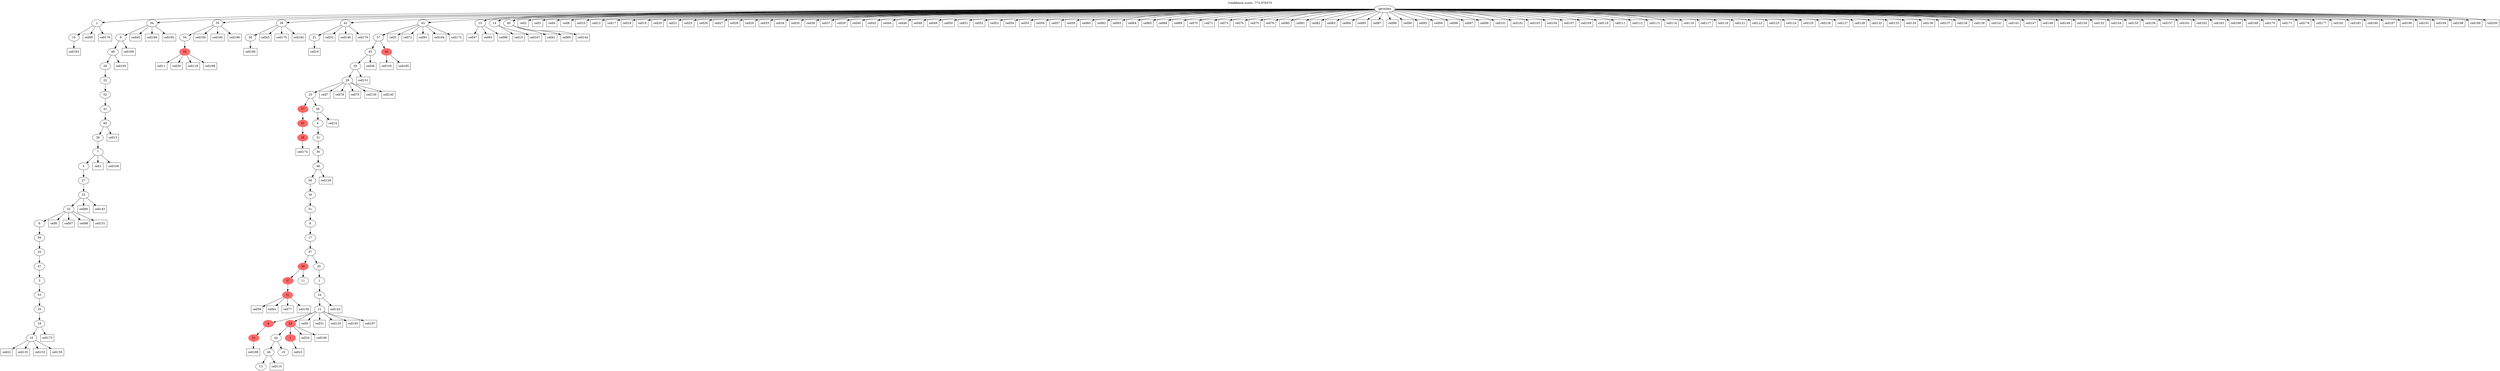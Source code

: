 digraph g {
	"71" -> "72";
	"72" [label="10"];
	"69" -> "70";
	"70" [label="16"];
	"68" -> "69";
	"69" [label="18"];
	"67" -> "68";
	"68" [label="55"];
	"66" -> "67";
	"67" [label="53"];
	"65" -> "66";
	"66" [label="3"];
	"64" -> "65";
	"65" [label="47"];
	"63" -> "64";
	"64" [label="25"];
	"62" -> "63";
	"63" [label="59"];
	"61" -> "62";
	"62" [label="6"];
	"60" -> "61";
	"61" [label="32"];
	"59" -> "60";
	"60" [label="33"];
	"58" -> "59";
	"59" [label="27"];
	"57" -> "58";
	"58" [label="5"];
	"56" -> "57";
	"57" [label="7"];
	"55" -> "56";
	"56" [label="38"];
	"54" -> "55";
	"55" [label="60"];
	"53" -> "54";
	"54" [label="41"];
	"52" -> "53";
	"53" [label="52"];
	"51" -> "52";
	"52" [label="22"];
	"50" -> "51";
	"51" [label="29"];
	"49" -> "50";
	"50" [label="49"];
	"48" -> "49";
	"49" [label="9"];
	"45" -> "46";
	"46" [color=indianred1, style=filled, label="35"];
	"44" -> "45";
	"45" [label="34"];
	"41" -> "42";
	"42" [label="26"];
	"39" -> "40";
	"40" [label="21"];
	"35" -> "36";
	"36" [color=indianred1, style=filled, label="28"];
	"34" -> "35";
	"35" [color=indianred1, style=filled, label="45"];
	"31" -> "32";
	"32" [color=indianred1, style=filled, label="51"];
	"30" -> "31";
	"31" [color=indianred1, style=filled, label="57"];
	"30" -> "33";
	"33" [label="11"];
	"28" -> "29";
	"29" [color=indianred1, style=filled, label="31"];
	"24" -> "25";
	"25" [label="13"];
	"23" -> "24";
	"24" [label="46"];
	"23" -> "26";
	"26" [label="19"];
	"22" -> "23";
	"23" [label="44"];
	"22" -> "27";
	"27" [color=indianred1, style=filled, label="1"];
	"21" -> "22";
	"22" [color=indianred1, style=filled, label="24"];
	"21" -> "28";
	"28" [color=indianred1, style=filled, label="4"];
	"20" -> "21";
	"21" [label="12"];
	"19" -> "20";
	"20" [label="24"];
	"18" -> "19";
	"19" [label="1"];
	"17" -> "18";
	"18" [label="20"];
	"17" -> "30";
	"30" [color=indianred1, style=filled, label="58"];
	"16" -> "17";
	"17" [label="57"];
	"15" -> "16";
	"16" [label="17"];
	"14" -> "15";
	"15" [label="8"];
	"13" -> "14";
	"14" [label="51"];
	"12" -> "13";
	"13" [label="30"];
	"11" -> "12";
	"12" [label="58"];
	"10" -> "11";
	"11" [label="48"];
	"9" -> "10";
	"10" [label="36"];
	"8" -> "9";
	"9" [label="31"];
	"7" -> "8";
	"8" [label="4"];
	"6" -> "7";
	"7" [label="56"];
	"6" -> "34";
	"34" [color=indianred1, style=filled, label="37"];
	"5" -> "6";
	"6" [label="23"];
	"4" -> "5";
	"5" [label="28"];
	"3" -> "4";
	"4" [label="50"];
	"2" -> "3";
	"3" [label="45"];
	"2" -> "37";
	"37" [color=indianred1, style=filled, label="43"];
	"1" -> "2";
	"2" [label="37"];
	"0" -> "1";
	"1" [label="43"];
	"0" -> "38";
	"38" [label="15"];
	"0" -> "39";
	"39" [label="42"];
	"0" -> "41";
	"41" [label="39"];
	"0" -> "43";
	"43" [label="14"];
	"0" -> "44";
	"44" [label="35"];
	"0" -> "47";
	"47" [label="40"];
	"0" -> "48";
	"48" [label="54"];
	"0" -> "71";
	"71" [label="2"];
	"0" [label="germline"];
	"57" -> "cell1";
	"cell1" [shape=box];
	"0" -> "cell2";
	"cell2" [shape=box];
	"0" -> "cell3";
	"cell3" [shape=box];
	"0" -> "cell4";
	"cell4" [shape=box];
	"1" -> "cell5";
	"cell5" [shape=box];
	"61" -> "cell6";
	"cell6" [shape=box];
	"5" -> "cell7";
	"cell7" [shape=box];
	"0" -> "cell8";
	"cell8" [shape=box];
	"21" -> "cell9";
	"cell9" [shape=box];
	"0" -> "cell10";
	"cell10" [shape=box];
	"46" -> "cell11";
	"cell11" [shape=box];
	"0" -> "cell12";
	"cell12" [shape=box];
	"55" -> "cell13";
	"cell13" [shape=box];
	"7" -> "cell14";
	"cell14" [shape=box];
	"43" -> "cell15";
	"cell15" [shape=box];
	"40" -> "cell16";
	"cell16" [shape=box];
	"0" -> "cell17";
	"cell17" [shape=box];
	"0" -> "cell18";
	"cell18" [shape=box];
	"0" -> "cell19";
	"cell19" [shape=box];
	"0" -> "cell20";
	"cell20" [shape=box];
	"0" -> "cell21";
	"cell21" [shape=box];
	"70" -> "cell22";
	"cell22" [shape=box];
	"27" -> "cell23";
	"cell23" [shape=box];
	"22" -> "cell24";
	"cell24" [shape=box];
	"0" -> "cell25";
	"cell25" [shape=box];
	"0" -> "cell26";
	"cell26" [shape=box];
	"0" -> "cell27";
	"cell27" [shape=box];
	"0" -> "cell28";
	"cell28" [shape=box];
	"0" -> "cell29";
	"cell29" [shape=box];
	"46" -> "cell30";
	"cell30" [shape=box];
	"21" -> "cell31";
	"cell31" [shape=box];
	"39" -> "cell32";
	"cell32" [shape=box];
	"0" -> "cell33";
	"cell33" [shape=box];
	"0" -> "cell34";
	"cell34" [shape=box];
	"0" -> "cell35";
	"cell35" [shape=box];
	"0" -> "cell36";
	"cell36" [shape=box];
	"0" -> "cell37";
	"cell37" [shape=box];
	"3" -> "cell38";
	"cell38" [shape=box];
	"0" -> "cell39";
	"cell39" [shape=box];
	"0" -> "cell40";
	"cell40" [shape=box];
	"47" -> "cell41";
	"cell41" [shape=box];
	"0" -> "cell42";
	"cell42" [shape=box];
	"41" -> "cell43";
	"cell43" [shape=box];
	"0" -> "cell44";
	"cell44" [shape=box];
	"48" -> "cell45";
	"cell45" [shape=box];
	"0" -> "cell46";
	"cell46" [shape=box];
	"38" -> "cell47";
	"cell47" [shape=box];
	"0" -> "cell48";
	"cell48" [shape=box];
	"0" -> "cell49";
	"cell49" [shape=box];
	"0" -> "cell50";
	"cell50" [shape=box];
	"0" -> "cell51";
	"cell51" [shape=box];
	"0" -> "cell52";
	"cell52" [shape=box];
	"0" -> "cell53";
	"cell53" [shape=box];
	"0" -> "cell54";
	"cell54" [shape=box];
	"0" -> "cell55";
	"cell55" [shape=box];
	"0" -> "cell56";
	"cell56" [shape=box];
	"0" -> "cell57";
	"cell57" [shape=box];
	"32" -> "cell58";
	"cell58" [shape=box];
	"0" -> "cell59";
	"cell59" [shape=box];
	"0" -> "cell60";
	"cell60" [shape=box];
	"32" -> "cell61";
	"cell61" [shape=box];
	"0" -> "cell62";
	"cell62" [shape=box];
	"0" -> "cell63";
	"cell63" [shape=box];
	"0" -> "cell64";
	"cell64" [shape=box];
	"0" -> "cell65";
	"cell65" [shape=box];
	"47" -> "cell66";
	"cell66" [shape=box];
	"61" -> "cell67";
	"cell67" [shape=box];
	"0" -> "cell68";
	"cell68" [shape=box];
	"0" -> "cell69";
	"cell69" [shape=box];
	"0" -> "cell70";
	"cell70" [shape=box];
	"0" -> "cell71";
	"cell71" [shape=box];
	"1" -> "cell72";
	"cell72" [shape=box];
	"0" -> "cell73";
	"cell73" [shape=box];
	"0" -> "cell74";
	"cell74" [shape=box];
	"0" -> "cell75";
	"cell75" [shape=box];
	"0" -> "cell76";
	"cell76" [shape=box];
	"32" -> "cell77";
	"cell77" [shape=box];
	"5" -> "cell78";
	"cell78" [shape=box];
	"5" -> "cell79";
	"cell79" [shape=box];
	"0" -> "cell80";
	"cell80" [shape=box];
	"0" -> "cell81";
	"cell81" [shape=box];
	"0" -> "cell82";
	"cell82" [shape=box];
	"0" -> "cell83";
	"cell83" [shape=box];
	"0" -> "cell84";
	"cell84" [shape=box];
	"0" -> "cell85";
	"cell85" [shape=box];
	"61" -> "cell86";
	"cell86" [shape=box];
	"0" -> "cell87";
	"cell87" [shape=box];
	"0" -> "cell88";
	"cell88" [shape=box];
	"60" -> "cell89";
	"cell89" [shape=box];
	"0" -> "cell90";
	"cell90" [shape=box];
	"1" -> "cell91";
	"cell91" [shape=box];
	"0" -> "cell92";
	"cell92" [shape=box];
	"38" -> "cell93";
	"cell93" [shape=box];
	"0" -> "cell94";
	"cell94" [shape=box];
	"71" -> "cell95";
	"cell95" [shape=box];
	"0" -> "cell96";
	"cell96" [shape=box];
	"0" -> "cell97";
	"cell97" [shape=box];
	"38" -> "cell98";
	"cell98" [shape=box];
	"0" -> "cell99";
	"cell99" [shape=box];
	"44" -> "cell100";
	"cell100" [shape=box];
	"0" -> "cell101";
	"cell101" [shape=box];
	"0" -> "cell102";
	"cell102" [shape=box];
	"0" -> "cell103";
	"cell103" [shape=box];
	"0" -> "cell104";
	"cell104" [shape=box];
	"37" -> "cell105";
	"cell105" [shape=box];
	"22" -> "cell106";
	"cell106" [shape=box];
	"0" -> "cell107";
	"cell107" [shape=box];
	"57" -> "cell108";
	"cell108" [shape=box];
	"0" -> "cell109";
	"cell109" [shape=box];
	"0" -> "cell110";
	"cell110" [shape=box];
	"0" -> "cell111";
	"cell111" [shape=box];
	"0" -> "cell112";
	"cell112" [shape=box];
	"0" -> "cell113";
	"cell113" [shape=box];
	"0" -> "cell114";
	"cell114" [shape=box];
	"24" -> "cell115";
	"cell115" [shape=box];
	"0" -> "cell116";
	"cell116" [shape=box];
	"0" -> "cell117";
	"cell117" [shape=box];
	"46" -> "cell118";
	"cell118" [shape=box];
	"0" -> "cell119";
	"cell119" [shape=box];
	"21" -> "cell120";
	"cell120" [shape=box];
	"0" -> "cell121";
	"cell121" [shape=box];
	"0" -> "cell122";
	"cell122" [shape=box];
	"0" -> "cell123";
	"cell123" [shape=box];
	"0" -> "cell124";
	"cell124" [shape=box];
	"0" -> "cell125";
	"cell125" [shape=box];
	"0" -> "cell126";
	"cell126" [shape=box];
	"0" -> "cell127";
	"cell127" [shape=box];
	"0" -> "cell128";
	"cell128" [shape=box];
	"11" -> "cell129";
	"cell129" [shape=box];
	"5" -> "cell130";
	"cell130" [shape=box];
	"4" -> "cell131";
	"cell131" [shape=box];
	"0" -> "cell132";
	"cell132" [shape=box];
	"0" -> "cell133";
	"cell133" [shape=box];
	"0" -> "cell134";
	"cell134" [shape=box];
	"70" -> "cell135";
	"cell135" [shape=box];
	"0" -> "cell136";
	"cell136" [shape=box];
	"0" -> "cell137";
	"cell137" [shape=box];
	"0" -> "cell138";
	"cell138" [shape=box];
	"0" -> "cell139";
	"cell139" [shape=box];
	"5" -> "cell140";
	"cell140" [shape=box];
	"0" -> "cell141";
	"cell141" [shape=box];
	"20" -> "cell142";
	"cell142" [shape=box];
	"0" -> "cell143";
	"cell143" [shape=box];
	"47" -> "cell144";
	"cell144" [shape=box];
	"60" -> "cell145";
	"cell145" [shape=box];
	"39" -> "cell146";
	"cell146" [shape=box];
	"0" -> "cell147";
	"cell147" [shape=box];
	"0" -> "cell148";
	"cell148" [shape=box];
	"0" -> "cell149";
	"cell149" [shape=box];
	"0" -> "cell150";
	"cell150" [shape=box];
	"61" -> "cell151";
	"cell151" [shape=box];
	"0" -> "cell152";
	"cell152" [shape=box];
	"70" -> "cell153";
	"cell153" [shape=box];
	"0" -> "cell154";
	"cell154" [shape=box];
	"0" -> "cell155";
	"cell155" [shape=box];
	"0" -> "cell156";
	"cell156" [shape=box];
	"0" -> "cell157";
	"cell157" [shape=box];
	"32" -> "cell158";
	"cell158" [shape=box];
	"70" -> "cell159";
	"cell159" [shape=box];
	"44" -> "cell160";
	"cell160" [shape=box];
	"0" -> "cell161";
	"cell161" [shape=box];
	"0" -> "cell162";
	"cell162" [shape=box];
	"0" -> "cell163";
	"cell163" [shape=box];
	"1" -> "cell164";
	"cell164" [shape=box];
	"50" -> "cell165";
	"cell165" [shape=box];
	"0" -> "cell166";
	"cell166" [shape=box];
	"43" -> "cell167";
	"cell167" [shape=box];
	"0" -> "cell168";
	"cell168" [shape=box];
	"49" -> "cell169";
	"cell169" [shape=box];
	"0" -> "cell170";
	"cell170" [shape=box];
	"0" -> "cell171";
	"cell171" [shape=box];
	"1" -> "cell172";
	"cell172" [shape=box];
	"69" -> "cell173";
	"cell173" [shape=box];
	"36" -> "cell174";
	"cell174" [shape=box];
	"41" -> "cell175";
	"cell175" [shape=box];
	"0" -> "cell176";
	"cell176" [shape=box];
	"0" -> "cell177";
	"cell177" [shape=box];
	"39" -> "cell178";
	"cell178" [shape=box];
	"71" -> "cell179";
	"cell179" [shape=box];
	"42" -> "cell180";
	"cell180" [shape=box];
	"0" -> "cell181";
	"cell181" [shape=box];
	"41" -> "cell182";
	"cell182" [shape=box];
	"0" -> "cell183";
	"cell183" [shape=box];
	"0" -> "cell184";
	"cell184" [shape=box];
	"37" -> "cell185";
	"cell185" [shape=box];
	"48" -> "cell186";
	"cell186" [shape=box];
	"0" -> "cell187";
	"cell187" [shape=box];
	"29" -> "cell188";
	"cell188" [shape=box];
	"46" -> "cell189";
	"cell189" [shape=box];
	"0" -> "cell190";
	"cell190" [shape=box];
	"0" -> "cell191";
	"cell191" [shape=box];
	"48" -> "cell192";
	"cell192" [shape=box];
	"72" -> "cell193";
	"cell193" [shape=box];
	"0" -> "cell194";
	"cell194" [shape=box];
	"21" -> "cell195";
	"cell195" [shape=box];
	"44" -> "cell196";
	"cell196" [shape=box];
	"21" -> "cell197";
	"cell197" [shape=box];
	"0" -> "cell198";
	"cell198" [shape=box];
	"0" -> "cell199";
	"cell199" [shape=box];
	"0" -> "cell200";
	"cell200" [shape=box];
	labelloc="t";
	label="Confidence score: -772.976570";
}
